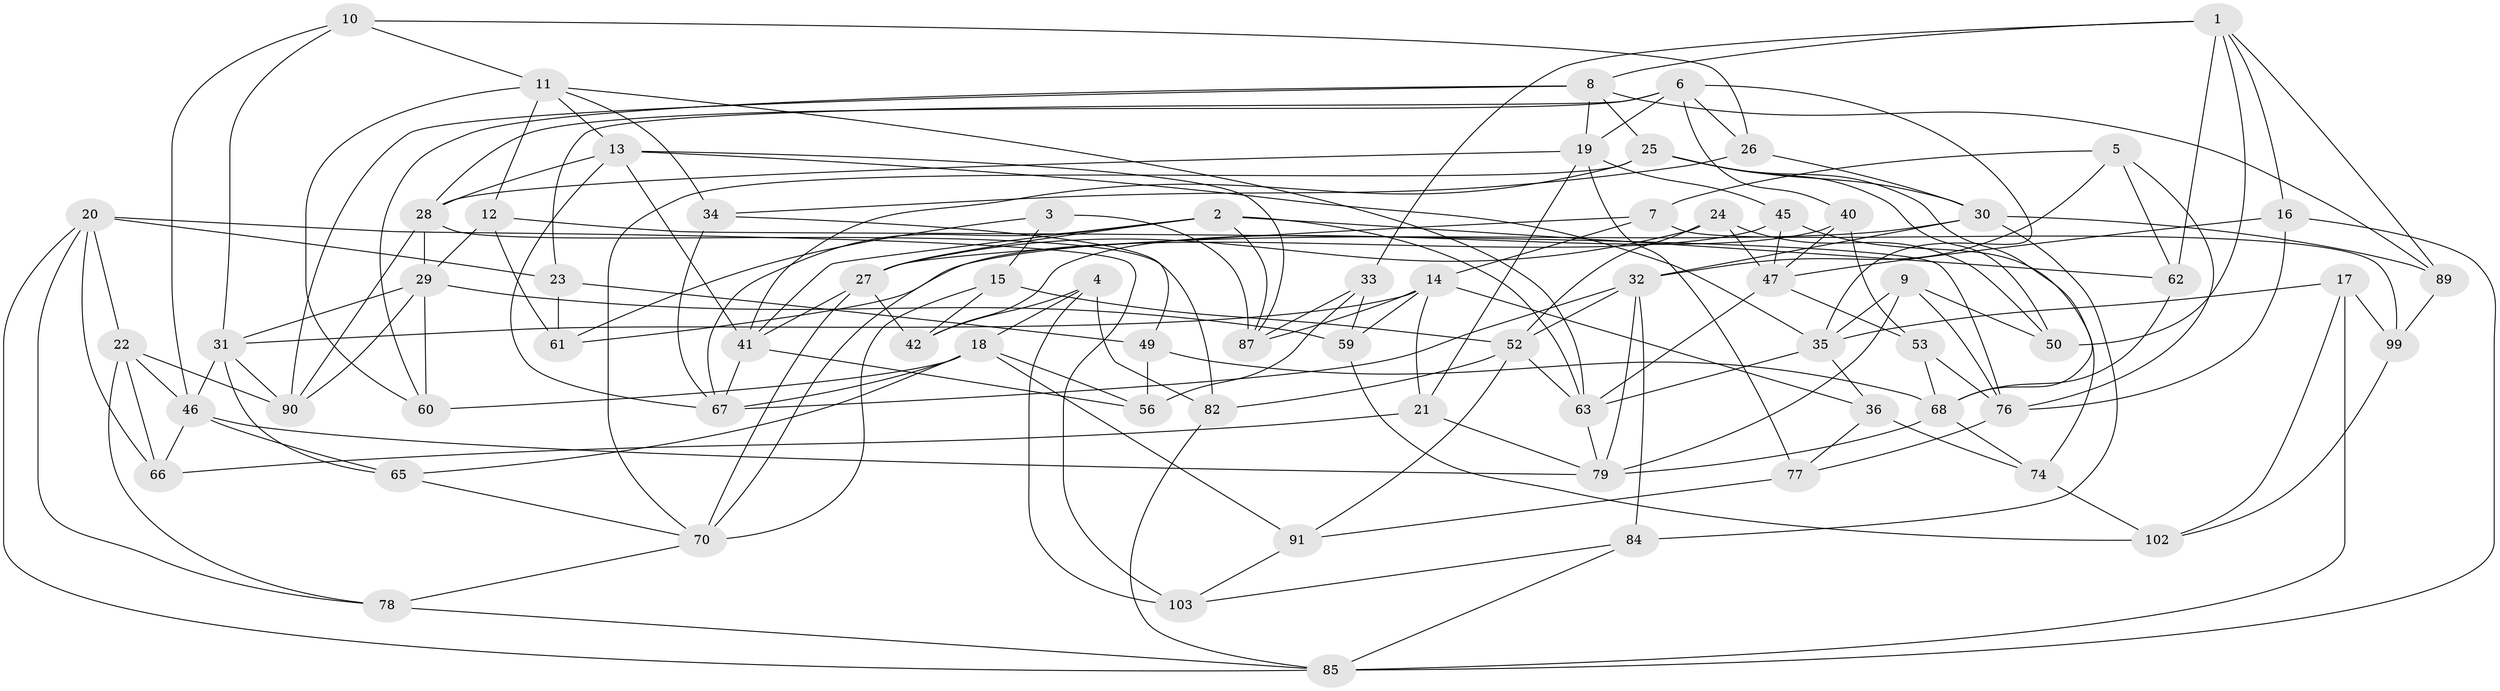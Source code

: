 // original degree distribution, {4: 1.0}
// Generated by graph-tools (version 1.1) at 2025/11/02/27/25 16:11:42]
// undirected, 72 vertices, 174 edges
graph export_dot {
graph [start="1"]
  node [color=gray90,style=filled];
  1 [super="+72"];
  2 [super="+71"];
  3;
  4;
  5;
  6 [super="+43"];
  7;
  8 [super="+48"];
  9;
  10;
  11 [super="+55"];
  12;
  13 [super="+37"];
  14 [super="+93"];
  15;
  16;
  17;
  18 [super="+38"];
  19 [super="+57"];
  20 [super="+92"];
  21;
  22 [super="+104"];
  23;
  24;
  25 [super="+51"];
  26;
  27 [super="+58"];
  28 [super="+100"];
  29 [super="+64"];
  30 [super="+69"];
  31 [super="+83"];
  32 [super="+39"];
  33;
  34;
  35 [super="+44"];
  36;
  40;
  41 [super="+73"];
  42;
  45;
  46 [super="+80"];
  47 [super="+54"];
  49;
  50;
  52 [super="+81"];
  53;
  56;
  59;
  60;
  61;
  62;
  63 [super="+75"];
  65;
  66;
  67 [super="+86"];
  68 [super="+95"];
  70 [super="+97"];
  74;
  76 [super="+94"];
  77;
  78;
  79 [super="+98"];
  82;
  84;
  85 [super="+88"];
  87 [super="+96"];
  89;
  90 [super="+101"];
  91;
  99;
  102;
  103;
  1 -- 50;
  1 -- 8;
  1 -- 33;
  1 -- 16;
  1 -- 62;
  1 -- 89;
  2 -- 62;
  2 -- 41;
  2 -- 63;
  2 -- 67;
  2 -- 27;
  2 -- 87;
  3 -- 15;
  3 -- 87 [weight=2];
  3 -- 61;
  4 -- 82;
  4 -- 18;
  4 -- 42;
  4 -- 103;
  5 -- 7;
  5 -- 62;
  5 -- 76;
  5 -- 32;
  6 -- 23;
  6 -- 28;
  6 -- 35;
  6 -- 40;
  6 -- 26;
  6 -- 19;
  7 -- 99;
  7 -- 27;
  7 -- 14;
  8 -- 90;
  8 -- 60;
  8 -- 25;
  8 -- 19;
  8 -- 89;
  9 -- 50;
  9 -- 79;
  9 -- 35;
  9 -- 76;
  10 -- 26;
  10 -- 11;
  10 -- 31;
  10 -- 46;
  11 -- 34;
  11 -- 12;
  11 -- 60;
  11 -- 63;
  11 -- 13;
  12 -- 29;
  12 -- 61;
  12 -- 76;
  13 -- 35;
  13 -- 87;
  13 -- 41;
  13 -- 67;
  13 -- 28;
  14 -- 59;
  14 -- 36;
  14 -- 21;
  14 -- 87;
  14 -- 31;
  15 -- 42;
  15 -- 70;
  15 -- 52;
  16 -- 85;
  16 -- 47;
  16 -- 76;
  17 -- 99;
  17 -- 102;
  17 -- 35;
  17 -- 85;
  18 -- 67;
  18 -- 91;
  18 -- 56;
  18 -- 65;
  18 -- 60;
  19 -- 28;
  19 -- 21;
  19 -- 77;
  19 -- 45;
  20 -- 78;
  20 -- 103;
  20 -- 66;
  20 -- 85;
  20 -- 22;
  20 -- 23;
  21 -- 66;
  21 -- 79;
  22 -- 66;
  22 -- 90 [weight=2];
  22 -- 46;
  22 -- 78;
  23 -- 49;
  23 -- 61;
  24 -- 27;
  24 -- 50;
  24 -- 47;
  24 -- 52;
  25 -- 70;
  25 -- 50;
  25 -- 68;
  25 -- 41;
  25 -- 30;
  26 -- 30;
  26 -- 34;
  27 -- 41;
  27 -- 42;
  27 -- 70;
  28 -- 29;
  28 -- 82;
  28 -- 90;
  29 -- 31;
  29 -- 90;
  29 -- 59;
  29 -- 60;
  30 -- 84;
  30 -- 89;
  30 -- 61;
  30 -- 32;
  31 -- 46;
  31 -- 65;
  31 -- 90;
  32 -- 84;
  32 -- 79;
  32 -- 52;
  32 -- 67;
  33 -- 87;
  33 -- 59;
  33 -- 56;
  34 -- 49;
  34 -- 67;
  35 -- 36;
  35 -- 63;
  36 -- 74;
  36 -- 77;
  40 -- 42;
  40 -- 47;
  40 -- 53;
  41 -- 56;
  41 -- 67;
  45 -- 74;
  45 -- 70;
  45 -- 47;
  46 -- 79;
  46 -- 65;
  46 -- 66;
  47 -- 53;
  47 -- 63;
  49 -- 68;
  49 -- 56;
  52 -- 91;
  52 -- 82;
  52 -- 63;
  53 -- 76;
  53 -- 68;
  59 -- 102;
  62 -- 68;
  63 -- 79;
  65 -- 70;
  68 -- 79;
  68 -- 74;
  70 -- 78;
  74 -- 102;
  76 -- 77;
  77 -- 91;
  78 -- 85;
  82 -- 85;
  84 -- 103;
  84 -- 85;
  89 -- 99;
  91 -- 103;
  99 -- 102;
}

